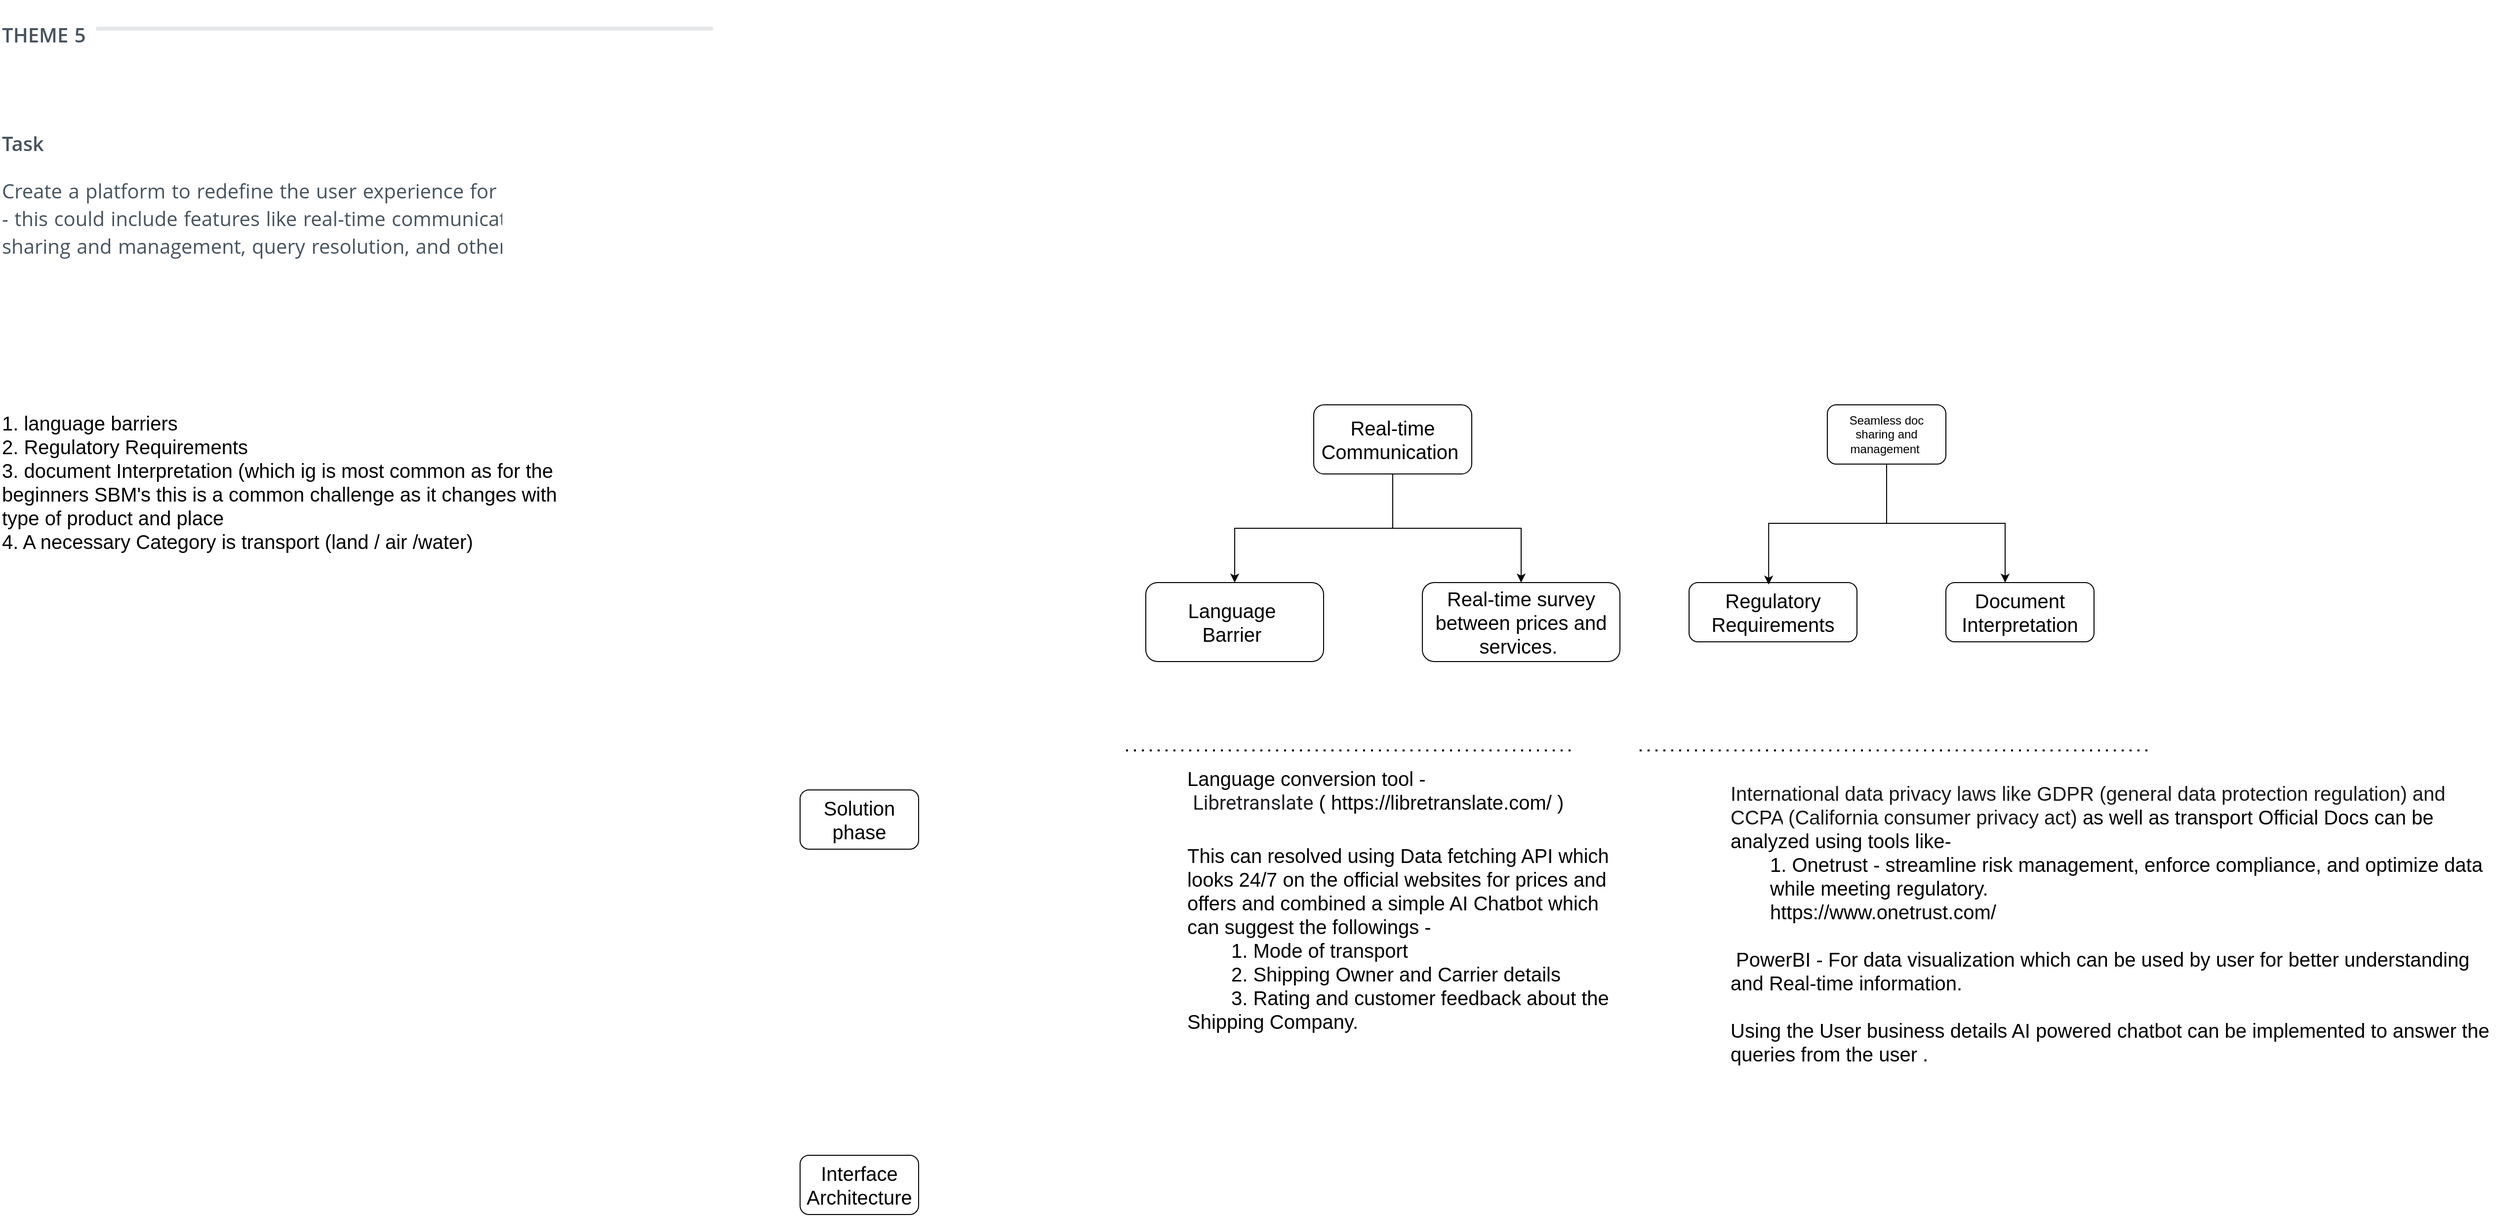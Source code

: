 <mxfile version="24.8.6" pages="2">
  <diagram name="Page-1" id="rwrny3ytHrm-lC7YvDmL">
    <mxGraphModel dx="3725" dy="2243" grid="1" gridSize="10" guides="1" tooltips="1" connect="1" arrows="1" fold="1" page="1" pageScale="1" pageWidth="1100" pageHeight="850" math="0" shadow="0">
      <root>
        <mxCell id="0" />
        <mxCell id="1" parent="0" />
        <UserObject label="&lt;h2 class=&quot;regular dark weight-600 caps inline-block float-left medium-margin-right&quot; style=&quot;text-transform: uppercase; display: inline-block; float: left; color: rgb(70, 83, 94); font-weight: 600; margin-right: 10px; box-sizing: border-box; max-width: 100%; font-family: proxima-nova, &amp;quot;Open Sans&amp;quot;, sans-serif; font-style: normal; font-variant-ligatures: normal; font-variant-caps: normal; letter-spacing: normal; orphans: 2; text-align: start; text-indent: 0px; widows: 2; word-spacing: 1px; -webkit-text-stroke-width: 0px; white-space: normal; background-color: rgb(255, 255, 255); text-decoration-thickness: initial; text-decoration-style: initial; text-decoration-color: initial; font-size: 20px;&quot;&gt;&lt;font style=&quot;font-size: 20px;&quot;&gt;Theme 5&lt;/font&gt;&lt;/h2&gt;&lt;div class=&quot;section-line&quot; style=&quot;box-sizing: border-box; overflow: hidden; height: 24px; max-width: 100%; color: rgb(0, 0, 0); font-family: proxima-nova, &amp;quot;Open Sans&amp;quot;, sans-serif; font-style: normal; font-variant-ligatures: normal; font-variant-caps: normal; font-weight: 400; letter-spacing: normal; orphans: 2; text-align: start; text-indent: 0px; text-transform: none; widows: 2; word-spacing: 1px; -webkit-text-stroke-width: 0px; white-space: normal; background-color: rgb(255, 255, 255); text-decoration-thickness: initial; text-decoration-style: initial; text-decoration-color: initial; font-size: 20px;&quot;&gt;&lt;font style=&quot;font-size: 20px;&quot;&gt;&lt;span style=&quot;box-sizing: border-box; background-color: rgb(229, 231, 232); width: 624.938px; height: 4px; display: inline-block; border-radius: 25px; margin-top: 20px; max-width: 100%;&quot;&gt;&lt;/span&gt;&lt;/font&gt;&lt;/div&gt;&lt;div class=&quot;clear&quot; style=&quot;clear: both; box-sizing: border-box; max-width: 100%; color: rgb(0, 0, 0); font-family: proxima-nova, &amp;quot;Open Sans&amp;quot;, sans-serif; font-style: normal; font-variant-ligatures: normal; font-variant-caps: normal; font-weight: 400; letter-spacing: normal; orphans: 2; text-align: start; text-indent: 0px; text-transform: none; widows: 2; word-spacing: 1px; -webkit-text-stroke-width: 0px; white-space: normal; background-color: rgb(255, 255, 255); text-decoration-thickness: initial; text-decoration-style: initial; text-decoration-color: initial; font-size: 20px;&quot;&gt;&lt;/div&gt;&lt;div class=&quot;content less-margin-3 dark&quot; style=&quot;color: rgb(70, 83, 94); margin: 15px 0px 0px; box-sizing: border-box; max-width: 100%; font-family: proxima-nova, &amp;quot;Open Sans&amp;quot;, sans-serif; font-style: normal; font-variant-ligatures: normal; font-variant-caps: normal; letter-spacing: normal; orphans: 2; text-align: start; text-indent: 0px; text-transform: none; widows: 2; word-spacing: 1px; -webkit-text-stroke-width: 0px; white-space: normal; background-color: rgb(255, 255, 255); text-decoration-thickness: initial; text-decoration-style: initial; text-decoration-color: initial; font-weight: 400; line-height: 140%; font-size: 20px;&quot;&gt;&lt;p style=&quot;box-sizing: border-box; max-width: 100%;&quot;&gt;&lt;strong style=&quot;font-weight: 600; box-sizing: border-box; max-width: 100%;&quot;&gt;&lt;font style=&quot;font-size: 20px;&quot;&gt;&lt;img alt=&quot;&quot; height=&quot;auto&quot; src=&quot;https://uc.hackerearth.com/he-public-data/Theme_506c4100.jpg&quot; width=&quot;auto&quot; style=&quot;box-sizing: border-box; max-width: 100%;&quot;&gt;&lt;/font&gt;&lt;/strong&gt;&lt;/p&gt;&lt;p style=&quot;box-sizing: border-box; max-width: 100%; line-height: 140%;&quot;&gt;&lt;strong style=&quot;font-weight: 600; box-sizing: border-box; max-width: 100%;&quot;&gt;&lt;font style=&quot;font-size: 20px;&quot;&gt;Task&lt;/font&gt;&lt;/strong&gt;&lt;/p&gt;&lt;p style=&quot;box-sizing: border-box; max-width: 100%; line-height: 140%;&quot;&gt;&lt;font style=&quot;font-size: 20px;&quot;&gt;Create a platform to redefine the user experience for Indian SMBs selling globally - this could include features like real-time communication, seamless document sharing and management, query resolution, and other relevant tools.&lt;/font&gt;&lt;/p&gt;&lt;/div&gt;" link="&lt;h2 class=&quot;regular dark weight-600 caps inline-block float-left medium-margin-right&quot; style=&quot;text-transform: uppercase; display: inline-block; float: left; font-size: 14px; color: rgb(70, 83, 94); font-weight: 600; margin-right: 10px; box-sizing: border-box; max-width: 100%; font-family: proxima-nova, &amp;quot;Open Sans&amp;quot;, sans-serif; font-style: normal; font-variant-ligatures: normal; font-variant-caps: normal; letter-spacing: normal; orphans: 2; text-align: start; text-indent: 0px; widows: 2; word-spacing: 1px; -webkit-text-stroke-width: 0px; white-space: normal; background-color: rgb(255, 255, 255); text-decoration-thickness: initial; text-decoration-style: initial; text-decoration-color: initial;&quot;&gt;Theme 5&lt;/h2&gt;&lt;div class=&quot;section-line&quot; style=&quot;box-sizing: border-box; overflow: hidden; height: 24px; max-width: 100%; color: rgb(0, 0, 0); font-family: proxima-nova, &amp;quot;Open Sans&amp;quot;, sans-serif; font-size: 14px; font-style: normal; font-variant-ligatures: normal; font-variant-caps: normal; font-weight: 400; letter-spacing: normal; orphans: 2; text-align: start; text-indent: 0px; text-transform: none; widows: 2; word-spacing: 1px; -webkit-text-stroke-width: 0px; white-space: normal; background-color: rgb(255, 255, 255); text-decoration-thickness: initial; text-decoration-style: initial; text-decoration-color: initial;&quot;&gt;&lt;span style=&quot;box-sizing: border-box; background-color: rgb(229, 231, 232); width: 624.938px; height: 4px; display: inline-block; border-radius: 25px; margin-top: 20px; max-width: 100%;&quot;&gt;&lt;/span&gt;&lt;/div&gt;&lt;div class=&quot;clear&quot; style=&quot;clear: both; box-sizing: border-box; max-width: 100%; color: rgb(0, 0, 0); font-family: proxima-nova, &amp;quot;Open Sans&amp;quot;, sans-serif; font-size: 14px; font-style: normal; font-variant-ligatures: normal; font-variant-caps: normal; font-weight: 400; letter-spacing: normal; orphans: 2; text-align: start; text-indent: 0px; text-transform: none; widows: 2; word-spacing: 1px; -webkit-text-stroke-width: 0px; white-space: normal; background-color: rgb(255, 255, 255); text-decoration-thickness: initial; text-decoration-style: initial; text-decoration-color: initial;&quot;&gt;&lt;/div&gt;&lt;div class=&quot;content less-margin-3 dark&quot; style=&quot;color: rgb(70, 83, 94); margin: 15px 0px 0px; box-sizing: border-box; max-width: 100%; font-family: proxima-nova, &amp;quot;Open Sans&amp;quot;, sans-serif; font-size: 14px; font-style: normal; font-variant-ligatures: normal; font-variant-caps: normal; font-weight: 400; letter-spacing: normal; orphans: 2; text-align: start; text-indent: 0px; text-transform: none; widows: 2; word-spacing: 1px; -webkit-text-stroke-width: 0px; white-space: normal; background-color: rgb(255, 255, 255); text-decoration-thickness: initial; text-decoration-style: initial; text-decoration-color: initial;&quot;&gt;&lt;p style=&quot;box-sizing: border-box; max-width: 100%;&quot;&gt;&lt;strong style=&quot;font-weight: 600; box-sizing: border-box; max-width: 100%;&quot;&gt;&lt;img alt=&quot;&quot; height=&quot;auto&quot; src=&quot;https://uc.hackerearth.com/he-public-data/Theme_506c4100.jpg&quot; width=&quot;auto&quot; style=&quot;box-sizing: border-box; max-width: 100%;&quot;&gt;&lt;/strong&gt;&lt;/p&gt;&lt;p style=&quot;box-sizing: border-box; max-width: 100%;&quot;&gt;&lt;strong style=&quot;font-weight: 600; box-sizing: border-box; max-width: 100%;&quot;&gt;Task&lt;/strong&gt;&lt;/p&gt;&lt;p style=&quot;box-sizing: border-box; max-width: 100%;&quot;&gt;Create a platform to redefine the user experience for Indian SMBs selling globally - this could include features like real-time communication, seamless document sharing and management, query resolution, and other relevant tools.&lt;/p&gt;&lt;/div&gt;" id="ejGgYSm7kGXGHLqVVWIp-1">
          <mxCell style="text;whiteSpace=wrap;html=1;" parent="1" vertex="1">
            <mxGeometry x="-350" y="-160" width="770" height="320" as="geometry" />
          </mxCell>
        </UserObject>
        <mxCell id="ejGgYSm7kGXGHLqVVWIp-17" style="edgeStyle=orthogonalEdgeStyle;rounded=0;orthogonalLoop=1;jettySize=auto;html=1;entryX=0.5;entryY=0;entryDx=0;entryDy=0;" parent="1" source="ejGgYSm7kGXGHLqVVWIp-2" target="ejGgYSm7kGXGHLqVVWIp-10" edge="1">
          <mxGeometry relative="1" as="geometry" />
        </mxCell>
        <mxCell id="ejGgYSm7kGXGHLqVVWIp-18" style="edgeStyle=orthogonalEdgeStyle;rounded=0;orthogonalLoop=1;jettySize=auto;html=1;" parent="1" source="ejGgYSm7kGXGHLqVVWIp-2" target="ejGgYSm7kGXGHLqVVWIp-12" edge="1">
          <mxGeometry relative="1" as="geometry" />
        </mxCell>
        <mxCell id="ejGgYSm7kGXGHLqVVWIp-2" value="&lt;font style=&quot;font-size: 20px;&quot;&gt;Real-time Communication&amp;nbsp;&lt;/font&gt;" style="rounded=1;whiteSpace=wrap;html=1;" parent="1" vertex="1">
          <mxGeometry x="980" y="250" width="160" height="70" as="geometry" />
        </mxCell>
        <mxCell id="ejGgYSm7kGXGHLqVVWIp-25" style="edgeStyle=orthogonalEdgeStyle;rounded=0;orthogonalLoop=1;jettySize=auto;html=1;" parent="1" source="ejGgYSm7kGXGHLqVVWIp-4" target="ejGgYSm7kGXGHLqVVWIp-23" edge="1">
          <mxGeometry relative="1" as="geometry">
            <Array as="points">
              <mxPoint x="1560" y="370" />
              <mxPoint x="1680" y="370" />
            </Array>
          </mxGeometry>
        </mxCell>
        <mxCell id="ejGgYSm7kGXGHLqVVWIp-4" value="Seamless doc sharing and management&amp;nbsp;" style="rounded=1;whiteSpace=wrap;html=1;" parent="1" vertex="1">
          <mxGeometry x="1500" y="250" width="120" height="60" as="geometry" />
        </mxCell>
        <mxCell id="ejGgYSm7kGXGHLqVVWIp-10" value="&lt;font style=&quot;font-size: 20px;&quot;&gt;Language&amp;nbsp;&lt;/font&gt;&lt;div style=&quot;font-size: 20px;&quot;&gt;&lt;font style=&quot;font-size: 20px;&quot;&gt;Barrier&amp;nbsp;&lt;/font&gt;&lt;/div&gt;" style="rounded=1;whiteSpace=wrap;html=1;" parent="1" vertex="1">
          <mxGeometry x="810" y="430" width="180" height="80" as="geometry" />
        </mxCell>
        <mxCell id="ejGgYSm7kGXGHLqVVWIp-11" value="1. language barriers &#xa;2. Regulatory Requirements &#xa;3. document Interpretation (which ig is most common as for the beginners SBM&#39;s this is a common challenge as it changes with type of product and place&#xa;4. A necessary Category is transport (land / air /water)" style="text;whiteSpace=wrap;fontSize=20;" parent="1" vertex="1">
          <mxGeometry x="-350" y="250" width="600" height="170" as="geometry" />
        </mxCell>
        <mxCell id="ejGgYSm7kGXGHLqVVWIp-12" value="&lt;font style=&quot;font-size: 20px;&quot;&gt;Real-time survey between prices and services.&amp;nbsp;&lt;/font&gt;" style="rounded=1;whiteSpace=wrap;html=1;" parent="1" vertex="1">
          <mxGeometry x="1090" y="430" width="200" height="80" as="geometry" />
        </mxCell>
        <mxCell id="ejGgYSm7kGXGHLqVVWIp-13" value="&lt;font style=&quot;font-size: 20px;&quot;&gt;This can resolved using Data fetching API which looks 24/7 on the official websites for prices and offers and combined a simple AI Chatbot which can suggest the followings -&lt;/font&gt;&lt;div style=&quot;font-size: 20px;&quot;&gt;&lt;font style=&quot;font-size: 20px;&quot;&gt;&lt;span style=&quot;white-space: pre;&quot;&gt;&#x9;&lt;/span&gt;1. Mode of transport&amp;nbsp;&lt;/font&gt;&lt;/div&gt;&lt;div style=&quot;font-size: 20px;&quot;&gt;&lt;font style=&quot;font-size: 20px;&quot;&gt;&lt;span style=&quot;white-space: pre;&quot;&gt;&#x9;&lt;/span&gt;2.&amp;nbsp;Shipping Owner and Carrier details&amp;nbsp;&lt;/font&gt;&lt;/div&gt;&lt;div style=&quot;font-size: 20px;&quot;&gt;&lt;font style=&quot;font-size: 20px;&quot;&gt;&lt;span style=&quot;white-space: pre;&quot;&gt;&#x9;&lt;/span&gt;3. Rating and customer feedback about the Shipping Company.&amp;nbsp;&lt;/font&gt;&lt;/div&gt;" style="text;html=1;align=left;verticalAlign=middle;whiteSpace=wrap;rounded=0;" parent="1" vertex="1">
          <mxGeometry x="850" y="680" width="430" height="220" as="geometry" />
        </mxCell>
        <mxCell id="ejGgYSm7kGXGHLqVVWIp-16" value="&lt;font style=&quot;font-size: 20px;&quot;&gt;Language conversion tool -&amp;nbsp;&lt;span style=&quot;color: rgb(32, 33, 36); font-family: Roboto, arial, sans-serif; white-space-collapse: preserve; background-color: rgb(255, 255, 255);&quot;&gt;Libretranslate&lt;/span&gt;&amp;nbsp;(&amp;nbsp;https://libretranslate.com/ )&lt;/font&gt;" style="text;html=1;align=left;verticalAlign=middle;whiteSpace=wrap;rounded=0;" parent="1" vertex="1">
          <mxGeometry x="850" y="610" width="410" height="60" as="geometry" />
        </mxCell>
        <mxCell id="ejGgYSm7kGXGHLqVVWIp-20" value="&lt;font style=&quot;font-size: 20px;&quot;&gt;Solution phase&lt;/font&gt;" style="rounded=1;whiteSpace=wrap;html=1;" parent="1" vertex="1">
          <mxGeometry x="460" y="640" width="120" height="60" as="geometry" />
        </mxCell>
        <mxCell id="ejGgYSm7kGXGHLqVVWIp-21" value="" style="endArrow=none;dashed=1;html=1;dashPattern=1 3;strokeWidth=2;rounded=0;" parent="1" edge="1">
          <mxGeometry width="50" height="50" relative="1" as="geometry">
            <mxPoint x="790" y="600" as="sourcePoint" />
            <mxPoint x="1240" y="600" as="targetPoint" />
          </mxGeometry>
        </mxCell>
        <mxCell id="ejGgYSm7kGXGHLqVVWIp-22" value="&lt;span style=&quot;font-size: 20px; text-align: left;&quot;&gt;Regulatory Requirements&lt;/span&gt;" style="rounded=1;whiteSpace=wrap;html=1;" parent="1" vertex="1">
          <mxGeometry x="1360" y="430" width="170" height="60" as="geometry" />
        </mxCell>
        <mxCell id="ejGgYSm7kGXGHLqVVWIp-23" value="&lt;span style=&quot;font-size: 20px; text-align: left;&quot;&gt;Document Interpretation&lt;/span&gt;" style="rounded=1;whiteSpace=wrap;html=1;" parent="1" vertex="1">
          <mxGeometry x="1620" y="430" width="150" height="60" as="geometry" />
        </mxCell>
        <mxCell id="ejGgYSm7kGXGHLqVVWIp-26" style="edgeStyle=orthogonalEdgeStyle;rounded=0;orthogonalLoop=1;jettySize=auto;html=1;entryX=0.474;entryY=0.034;entryDx=0;entryDy=0;entryPerimeter=0;" parent="1" source="ejGgYSm7kGXGHLqVVWIp-4" target="ejGgYSm7kGXGHLqVVWIp-22" edge="1">
          <mxGeometry relative="1" as="geometry" />
        </mxCell>
        <mxCell id="ejGgYSm7kGXGHLqVVWIp-27" value="" style="endArrow=none;dashed=1;html=1;dashPattern=1 3;strokeWidth=2;rounded=0;" parent="1" edge="1">
          <mxGeometry width="50" height="50" relative="1" as="geometry">
            <mxPoint x="1310" y="600" as="sourcePoint" />
            <mxPoint x="1830" y="600" as="targetPoint" />
          </mxGeometry>
        </mxCell>
        <mxCell id="6NsfQsbsH2uMWn0xJ8fB-2" value="&lt;div style=&quot;font-size: 20px;&quot;&gt;&lt;font style=&quot;font-size: 20px;&quot;&gt;&lt;span style=&quot;-webkit-user-drag: none; -webkit-tap-highlight-color: transparent; margin: 0px; padding: 0px; user-select: text; color: rgb(26, 26, 26); font-family: Arial, Arial_EmbeddedFont, Arial_MSFontService, sans-serif; font-variant-ligatures: none; white-space-collapse: preserve; background-color: rgb(255, 255, 255);&quot; class=&quot;NormalTextRun SCXW246972 BCX0&quot;&gt;International data privacy laws &lt;/span&gt;&lt;span style=&quot;-webkit-user-drag: none; -webkit-tap-highlight-color: transparent; margin: 0px; padding: 0px; user-select: text; color: rgb(26, 26, 26); font-family: Arial, Arial_EmbeddedFont, Arial_MSFontService, sans-serif; font-variant-ligatures: none; white-space-collapse: preserve; background-color: rgb(255, 255, 255);&quot; class=&quot;NormalTextRun SCXW246972 BCX0&quot;&gt;like &lt;/span&gt;&lt;span style=&quot;-webkit-user-drag: none; -webkit-tap-highlight-color: transparent; margin: 0px; padding: 0px; user-select: text; color: rgb(26, 26, 26); font-family: Arial, Arial_EmbeddedFont, Arial_MSFontService, sans-serif; font-variant-ligatures: none; white-space-collapse: preserve; background-color: rgb(255, 255, 255);&quot; class=&quot;NormalTextRun SCXW246972 BCX0&quot;&gt;GDPR&lt;/span&gt;&lt;span style=&quot;-webkit-user-drag: none; -webkit-tap-highlight-color: transparent; margin: 0px; padding: 0px; user-select: text; color: rgb(26, 26, 26); font-family: Arial, Arial_EmbeddedFont, Arial_MSFontService, sans-serif; font-variant-ligatures: none; white-space-collapse: preserve; background-color: rgb(255, 255, 255);&quot; class=&quot;NormalTextRun SCXW246972 BCX0&quot;&gt; (&lt;/span&gt;&lt;span style=&quot;-webkit-user-drag: none; -webkit-tap-highlight-color: transparent; margin: 0px; padding: 0px; user-select: text; color: rgb(26, 26, 26); font-family: Arial, Arial_EmbeddedFont, Arial_MSFontService, sans-serif; font-variant-ligatures: none; white-space-collapse: preserve; background-color: rgb(255, 255, 255);&quot; class=&quot;NormalTextRun SCXW246972 BCX0&quot;&gt;general data protection &lt;/span&gt;&lt;span style=&quot;-webkit-user-drag: none; -webkit-tap-highlight-color: transparent; margin: 0px; padding: 0px; user-select: text; color: rgb(26, 26, 26); font-family: Arial, Arial_EmbeddedFont, Arial_MSFontService, sans-serif; font-variant-ligatures: none; white-space-collapse: preserve; background-color: rgb(255, 255, 255);&quot; class=&quot;NormalTextRun SCXW246972 BCX0&quot;&gt;regulation&lt;/span&gt;&lt;span style=&quot;-webkit-user-drag: none; -webkit-tap-highlight-color: transparent; margin: 0px; padding: 0px; user-select: text; color: rgb(26, 26, 26); font-family: Arial, Arial_EmbeddedFont, Arial_MSFontService, sans-serif; font-variant-ligatures: none; white-space-collapse: preserve; background-color: rgb(255, 255, 255);&quot; class=&quot;NormalTextRun SCXW246972 BCX0&quot;&gt;)&lt;/span&gt;&lt;span style=&quot;-webkit-user-drag: none; -webkit-tap-highlight-color: transparent; margin: 0px; padding: 0px; user-select: text; color: rgb(26, 26, 26); font-family: Arial, Arial_EmbeddedFont, Arial_MSFontService, sans-serif; font-variant-ligatures: none; white-space-collapse: preserve; background-color: rgb(255, 255, 255);&quot; class=&quot;NormalTextRun SCXW246972 BCX0&quot;&gt; and &lt;/span&gt;&lt;span style=&quot;-webkit-user-drag: none; -webkit-tap-highlight-color: transparent; margin: 0px; padding: 0px; user-select: text; color: rgb(26, 26, 26); font-family: Arial, Arial_EmbeddedFont, Arial_MSFontService, sans-serif; font-variant-ligatures: none; white-space-collapse: preserve; background-color: rgb(255, 255, 255);&quot; class=&quot;NormalTextRun SCXW246972 BCX0&quot;&gt;CCPA&lt;/span&gt;&lt;span style=&quot;-webkit-user-drag: none; -webkit-tap-highlight-color: transparent; margin: 0px; padding: 0px; user-select: text; color: rgb(26, 26, 26); font-family: Arial, Arial_EmbeddedFont, Arial_MSFontService, sans-serif; font-variant-ligatures: none; white-space-collapse: preserve; background-color: rgb(255, 255, 255);&quot; class=&quot;NormalTextRun SCXW246972 BCX0&quot;&gt; (&lt;/span&gt;&lt;span style=&quot;-webkit-user-drag: none; -webkit-tap-highlight-color: transparent; margin: 0px; padding: 0px; user-select: text; color: rgb(26, 26, 26); font-family: Arial, Arial_EmbeddedFont, Arial_MSFontService, sans-serif; font-variant-ligatures: none; white-space-collapse: preserve; background-color: rgb(255, 255, 255);&quot; class=&quot;NormalTextRun SCXW246972 BCX0&quot;&gt;California &lt;/span&gt;&lt;span style=&quot;-webkit-user-drag: none; -webkit-tap-highlight-color: transparent; margin: 0px; padding: 0px; user-select: text; color: rgb(26, 26, 26); font-family: Arial, Arial_EmbeddedFont, Arial_MSFontService, sans-serif; font-variant-ligatures: none; white-space-collapse: preserve; background-color: rgb(255, 255, 255);&quot; class=&quot;NormalTextRun SCXW246972 BCX0&quot;&gt;consumer privacy act&lt;/span&gt;&lt;span style=&quot;-webkit-user-drag: none; -webkit-tap-highlight-color: transparent; margin: 0px; padding: 0px; user-select: text; color: rgb(26, 26, 26); font-family: Arial, Arial_EmbeddedFont, Arial_MSFontService, sans-serif; font-variant-ligatures: none; white-space-collapse: preserve; background-color: rgb(255, 255, 255);&quot; class=&quot;NormalTextRun SCXW246972 BCX0&quot;&gt;) &lt;/span&gt;&lt;span style=&quot;background-color: initial;&quot;&gt;as well as transport Official Docs can be analyzed using tools like-&amp;nbsp;&lt;/span&gt;&lt;/font&gt;&lt;/div&gt;&lt;blockquote style=&quot;margin: 0px 0px 0px 40px; border: none; padding: 0px; font-size: 20px;&quot;&gt;&lt;div style=&quot;&quot;&gt;&lt;font style=&quot;font-size: 20px;&quot;&gt;&lt;span style=&quot;background-color: initial;&quot;&gt;1. Onetrust -&amp;nbsp;&lt;/span&gt;&lt;span style=&quot;background-color: initial;&quot;&gt;streamline risk management, enforce compliance, and optimize data while meeting regulatory.&lt;/span&gt;&lt;/font&gt;&lt;/div&gt;&lt;/blockquote&gt;&lt;blockquote style=&quot;margin: 0px 0px 0px 40px; border: none; padding: 0px; font-size: 20px;&quot;&gt;&lt;div style=&quot;&quot;&gt;&lt;span style=&quot;background-color: initial;&quot;&gt;&lt;font style=&quot;font-size: 20px;&quot;&gt;https://www.onetrust.com/&lt;/font&gt;&lt;/span&gt;&lt;/div&gt;&lt;/blockquote&gt;&lt;div style=&quot;font-size: 20px;&quot;&gt;&lt;span style=&quot;background-color: initial;&quot;&gt;&lt;font style=&quot;font-size: 20px;&quot;&gt;&lt;br&gt;&lt;/font&gt;&lt;/span&gt;&lt;/div&gt;&lt;div style=&quot;font-size: 20px;&quot;&gt;&lt;font style=&quot;font-size: 20px;&quot;&gt;&lt;span style=&quot;background-color: initial;&quot;&gt;&amp;nbsp;PowerBI - For data visualization which can be used by user for better understanding and&amp;nbsp;&lt;/span&gt;&lt;span style=&quot;background-color: initial;&quot;&gt;Real-time information.&lt;/span&gt;&lt;/font&gt;&lt;/div&gt;&lt;div style=&quot;font-size: 20px;&quot;&gt;&lt;span style=&quot;background-color: initial;&quot;&gt;&lt;font style=&quot;font-size: 20px;&quot;&gt;&lt;br&gt;&lt;/font&gt;&lt;/span&gt;&lt;/div&gt;&lt;div style=&quot;font-size: 20px;&quot;&gt;&lt;span style=&quot;background-color: initial;&quot;&gt;&lt;font style=&quot;font-size: 20px;&quot;&gt;Using the User business details AI powered chatbot can be implemented to answer the queries from the user .&lt;/font&gt;&lt;/span&gt;&lt;/div&gt;" style="text;html=1;align=left;verticalAlign=middle;whiteSpace=wrap;rounded=0;" parent="1" vertex="1">
          <mxGeometry x="1400" y="620" width="780" height="310" as="geometry" />
        </mxCell>
        <mxCell id="tAxAlkHRO4SXwAfs2fLI-1" value="&lt;font style=&quot;font-size: 20px;&quot;&gt;Interface Architecture&lt;/font&gt;" style="rounded=1;whiteSpace=wrap;html=1;" parent="1" vertex="1">
          <mxGeometry x="460" y="1010" width="120" height="60" as="geometry" />
        </mxCell>
      </root>
    </mxGraphModel>
  </diagram>
  <diagram id="8ku0Vu8ZHxd5BaApPQD5" name="Real-time updates ">
    <mxGraphModel dx="1050" dy="557" grid="1" gridSize="10" guides="1" tooltips="1" connect="1" arrows="1" fold="1" page="1" pageScale="1" pageWidth="1100" pageHeight="850" math="0" shadow="0">
      <root>
        <mxCell id="0" />
        <mxCell id="1" parent="0" />
      </root>
    </mxGraphModel>
  </diagram>
</mxfile>
